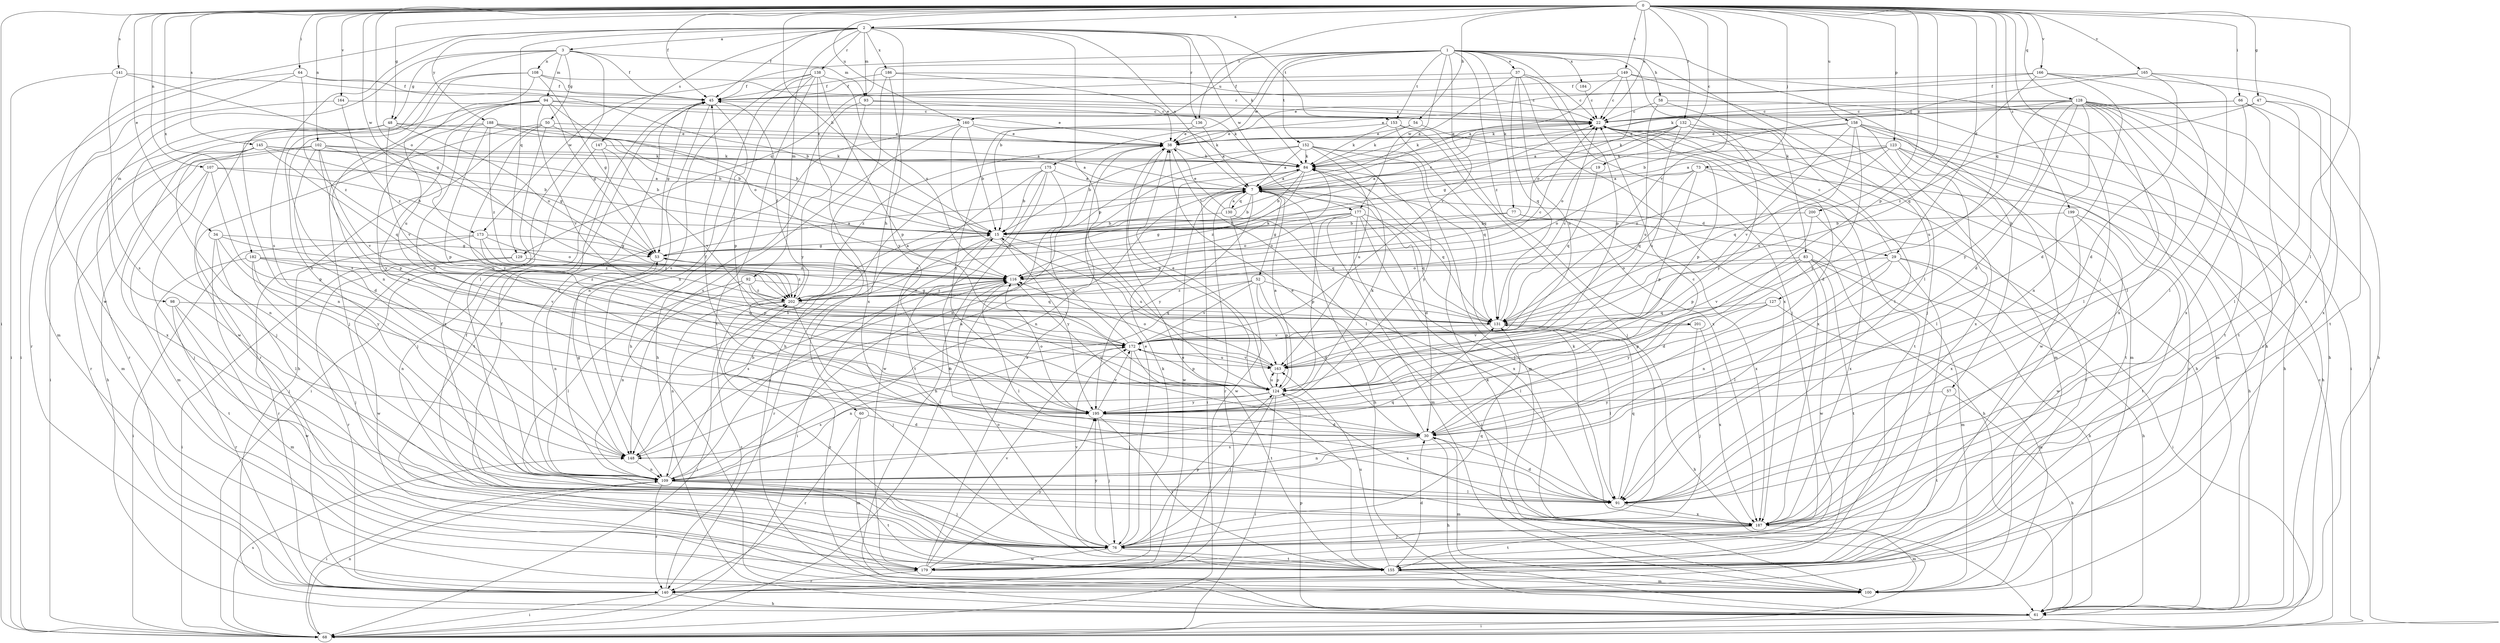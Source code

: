 strict digraph  {
0;
1;
2;
3;
7;
15;
19;
22;
29;
30;
34;
37;
38;
45;
47;
48;
50;
52;
53;
54;
57;
58;
60;
61;
64;
66;
68;
73;
76;
77;
83;
84;
91;
92;
93;
94;
98;
100;
102;
107;
108;
109;
116;
123;
124;
127;
128;
129;
130;
131;
132;
136;
138;
140;
141;
145;
147;
148;
149;
152;
153;
155;
158;
160;
163;
164;
165;
166;
172;
173;
175;
177;
179;
182;
184;
186;
187;
188;
195;
199;
200;
201;
202;
0 -> 2  [label=a];
0 -> 15  [label=b];
0 -> 19  [label=c];
0 -> 22  [label=c];
0 -> 29  [label=d];
0 -> 34  [label=e];
0 -> 45  [label=f];
0 -> 47  [label=g];
0 -> 48  [label=g];
0 -> 54  [label=h];
0 -> 64  [label=i];
0 -> 66  [label=i];
0 -> 68  [label=i];
0 -> 73  [label=j];
0 -> 76  [label=j];
0 -> 91  [label=l];
0 -> 102  [label=n];
0 -> 107  [label=n];
0 -> 116  [label=o];
0 -> 123  [label=p];
0 -> 124  [label=p];
0 -> 127  [label=q];
0 -> 128  [label=q];
0 -> 132  [label=r];
0 -> 136  [label=r];
0 -> 141  [label=s];
0 -> 145  [label=s];
0 -> 149  [label=t];
0 -> 158  [label=u];
0 -> 160  [label=u];
0 -> 164  [label=v];
0 -> 165  [label=v];
0 -> 166  [label=v];
0 -> 172  [label=v];
0 -> 173  [label=w];
0 -> 182  [label=x];
0 -> 199  [label=z];
0 -> 200  [label=z];
1 -> 15  [label=b];
1 -> 37  [label=e];
1 -> 57  [label=h];
1 -> 58  [label=h];
1 -> 77  [label=k];
1 -> 83  [label=k];
1 -> 91  [label=l];
1 -> 124  [label=p];
1 -> 129  [label=q];
1 -> 152  [label=t];
1 -> 153  [label=t];
1 -> 160  [label=u];
1 -> 172  [label=v];
1 -> 173  [label=w];
1 -> 175  [label=w];
1 -> 177  [label=w];
1 -> 184  [label=x];
1 -> 201  [label=z];
2 -> 3  [label=a];
2 -> 7  [label=a];
2 -> 45  [label=f];
2 -> 60  [label=h];
2 -> 84  [label=k];
2 -> 92  [label=m];
2 -> 93  [label=m];
2 -> 124  [label=p];
2 -> 129  [label=q];
2 -> 136  [label=r];
2 -> 138  [label=r];
2 -> 147  [label=s];
2 -> 148  [label=s];
2 -> 153  [label=t];
2 -> 177  [label=w];
2 -> 179  [label=w];
2 -> 186  [label=x];
2 -> 188  [label=y];
3 -> 45  [label=f];
3 -> 48  [label=g];
3 -> 50  [label=g];
3 -> 91  [label=l];
3 -> 93  [label=m];
3 -> 94  [label=m];
3 -> 98  [label=m];
3 -> 108  [label=n];
3 -> 109  [label=n];
7 -> 15  [label=b];
7 -> 29  [label=d];
7 -> 30  [label=d];
7 -> 52  [label=g];
7 -> 61  [label=h];
7 -> 130  [label=q];
7 -> 131  [label=q];
7 -> 140  [label=r];
7 -> 179  [label=w];
7 -> 195  [label=y];
15 -> 53  [label=g];
15 -> 68  [label=i];
15 -> 140  [label=r];
15 -> 163  [label=u];
15 -> 195  [label=y];
19 -> 7  [label=a];
19 -> 131  [label=q];
22 -> 38  [label=e];
22 -> 61  [label=h];
22 -> 84  [label=k];
22 -> 100  [label=m];
22 -> 155  [label=t];
22 -> 187  [label=x];
29 -> 22  [label=c];
29 -> 61  [label=h];
29 -> 68  [label=i];
29 -> 91  [label=l];
29 -> 109  [label=n];
29 -> 116  [label=o];
29 -> 155  [label=t];
30 -> 22  [label=c];
30 -> 38  [label=e];
30 -> 61  [label=h];
30 -> 100  [label=m];
30 -> 109  [label=n];
30 -> 116  [label=o];
30 -> 148  [label=s];
34 -> 53  [label=g];
34 -> 76  [label=j];
34 -> 91  [label=l];
34 -> 195  [label=y];
34 -> 202  [label=z];
37 -> 7  [label=a];
37 -> 22  [label=c];
37 -> 45  [label=f];
37 -> 76  [label=j];
37 -> 131  [label=q];
37 -> 163  [label=u];
37 -> 187  [label=x];
38 -> 84  [label=k];
38 -> 91  [label=l];
38 -> 124  [label=p];
38 -> 202  [label=z];
45 -> 22  [label=c];
45 -> 53  [label=g];
45 -> 109  [label=n];
45 -> 124  [label=p];
47 -> 22  [label=c];
47 -> 91  [label=l];
47 -> 187  [label=x];
47 -> 202  [label=z];
48 -> 15  [label=b];
48 -> 38  [label=e];
48 -> 68  [label=i];
48 -> 76  [label=j];
48 -> 109  [label=n];
48 -> 116  [label=o];
48 -> 172  [label=v];
50 -> 15  [label=b];
50 -> 38  [label=e];
50 -> 61  [label=h];
50 -> 140  [label=r];
50 -> 187  [label=x];
50 -> 195  [label=y];
52 -> 30  [label=d];
52 -> 91  [label=l];
52 -> 124  [label=p];
52 -> 148  [label=s];
52 -> 172  [label=v];
52 -> 202  [label=z];
53 -> 7  [label=a];
53 -> 22  [label=c];
53 -> 109  [label=n];
53 -> 116  [label=o];
54 -> 38  [label=e];
54 -> 84  [label=k];
54 -> 124  [label=p];
57 -> 61  [label=h];
57 -> 155  [label=t];
57 -> 195  [label=y];
58 -> 22  [label=c];
58 -> 68  [label=i];
58 -> 91  [label=l];
58 -> 163  [label=u];
60 -> 30  [label=d];
60 -> 100  [label=m];
60 -> 140  [label=r];
61 -> 68  [label=i];
61 -> 124  [label=p];
64 -> 15  [label=b];
64 -> 45  [label=f];
64 -> 68  [label=i];
64 -> 100  [label=m];
64 -> 202  [label=z];
66 -> 22  [label=c];
66 -> 61  [label=h];
66 -> 84  [label=k];
66 -> 155  [label=t];
66 -> 187  [label=x];
68 -> 22  [label=c];
68 -> 109  [label=n];
68 -> 148  [label=s];
73 -> 7  [label=a];
73 -> 61  [label=h];
73 -> 116  [label=o];
73 -> 124  [label=p];
73 -> 131  [label=q];
73 -> 140  [label=r];
76 -> 38  [label=e];
76 -> 45  [label=f];
76 -> 124  [label=p];
76 -> 131  [label=q];
76 -> 155  [label=t];
76 -> 172  [label=v];
76 -> 179  [label=w];
76 -> 195  [label=y];
77 -> 15  [label=b];
77 -> 61  [label=h];
77 -> 116  [label=o];
77 -> 187  [label=x];
83 -> 30  [label=d];
83 -> 61  [label=h];
83 -> 100  [label=m];
83 -> 116  [label=o];
83 -> 155  [label=t];
83 -> 172  [label=v];
83 -> 179  [label=w];
84 -> 7  [label=a];
84 -> 15  [label=b];
84 -> 68  [label=i];
84 -> 109  [label=n];
84 -> 202  [label=z];
91 -> 15  [label=b];
91 -> 30  [label=d];
91 -> 131  [label=q];
91 -> 187  [label=x];
92 -> 91  [label=l];
92 -> 109  [label=n];
92 -> 131  [label=q];
92 -> 172  [label=v];
92 -> 202  [label=z];
93 -> 22  [label=c];
93 -> 61  [label=h];
93 -> 84  [label=k];
93 -> 195  [label=y];
94 -> 22  [label=c];
94 -> 30  [label=d];
94 -> 38  [label=e];
94 -> 53  [label=g];
94 -> 76  [label=j];
94 -> 116  [label=o];
94 -> 148  [label=s];
94 -> 172  [label=v];
94 -> 179  [label=w];
98 -> 100  [label=m];
98 -> 131  [label=q];
98 -> 140  [label=r];
98 -> 179  [label=w];
100 -> 84  [label=k];
100 -> 202  [label=z];
102 -> 15  [label=b];
102 -> 30  [label=d];
102 -> 53  [label=g];
102 -> 61  [label=h];
102 -> 84  [label=k];
102 -> 124  [label=p];
102 -> 140  [label=r];
102 -> 172  [label=v];
107 -> 7  [label=a];
107 -> 15  [label=b];
107 -> 76  [label=j];
107 -> 100  [label=m];
107 -> 124  [label=p];
108 -> 22  [label=c];
108 -> 45  [label=f];
108 -> 53  [label=g];
108 -> 109  [label=n];
108 -> 148  [label=s];
108 -> 163  [label=u];
109 -> 15  [label=b];
109 -> 45  [label=f];
109 -> 68  [label=i];
109 -> 76  [label=j];
109 -> 91  [label=l];
109 -> 116  [label=o];
109 -> 131  [label=q];
109 -> 140  [label=r];
109 -> 155  [label=t];
116 -> 84  [label=k];
116 -> 91  [label=l];
116 -> 148  [label=s];
116 -> 202  [label=z];
123 -> 7  [label=a];
123 -> 61  [label=h];
123 -> 84  [label=k];
123 -> 91  [label=l];
123 -> 131  [label=q];
123 -> 140  [label=r];
123 -> 155  [label=t];
123 -> 202  [label=z];
124 -> 7  [label=a];
124 -> 38  [label=e];
124 -> 68  [label=i];
124 -> 76  [label=j];
124 -> 148  [label=s];
124 -> 163  [label=u];
124 -> 187  [label=x];
124 -> 195  [label=y];
127 -> 100  [label=m];
127 -> 124  [label=p];
127 -> 131  [label=q];
127 -> 195  [label=y];
128 -> 15  [label=b];
128 -> 22  [label=c];
128 -> 30  [label=d];
128 -> 38  [label=e];
128 -> 61  [label=h];
128 -> 68  [label=i];
128 -> 91  [label=l];
128 -> 109  [label=n];
128 -> 140  [label=r];
128 -> 155  [label=t];
128 -> 163  [label=u];
128 -> 187  [label=x];
128 -> 195  [label=y];
129 -> 68  [label=i];
129 -> 116  [label=o];
129 -> 140  [label=r];
129 -> 179  [label=w];
129 -> 202  [label=z];
130 -> 7  [label=a];
130 -> 15  [label=b];
130 -> 22  [label=c];
130 -> 38  [label=e];
130 -> 131  [label=q];
130 -> 179  [label=w];
131 -> 22  [label=c];
131 -> 53  [label=g];
131 -> 61  [label=h];
131 -> 91  [label=l];
131 -> 172  [label=v];
132 -> 7  [label=a];
132 -> 30  [label=d];
132 -> 38  [label=e];
132 -> 53  [label=g];
132 -> 100  [label=m];
132 -> 116  [label=o];
132 -> 163  [label=u];
132 -> 195  [label=y];
136 -> 7  [label=a];
136 -> 38  [label=e];
136 -> 195  [label=y];
138 -> 45  [label=f];
138 -> 61  [label=h];
138 -> 109  [label=n];
138 -> 116  [label=o];
138 -> 124  [label=p];
138 -> 148  [label=s];
138 -> 155  [label=t];
138 -> 187  [label=x];
140 -> 61  [label=h];
140 -> 68  [label=i];
140 -> 202  [label=z];
141 -> 45  [label=f];
141 -> 53  [label=g];
141 -> 68  [label=i];
141 -> 148  [label=s];
145 -> 7  [label=a];
145 -> 15  [label=b];
145 -> 84  [label=k];
145 -> 100  [label=m];
145 -> 109  [label=n];
145 -> 131  [label=q];
145 -> 187  [label=x];
147 -> 68  [label=i];
147 -> 76  [label=j];
147 -> 84  [label=k];
147 -> 172  [label=v];
148 -> 7  [label=a];
148 -> 53  [label=g];
148 -> 109  [label=n];
149 -> 7  [label=a];
149 -> 22  [label=c];
149 -> 45  [label=f];
149 -> 61  [label=h];
149 -> 76  [label=j];
149 -> 116  [label=o];
152 -> 7  [label=a];
152 -> 15  [label=b];
152 -> 84  [label=k];
152 -> 100  [label=m];
152 -> 109  [label=n];
152 -> 131  [label=q];
152 -> 163  [label=u];
152 -> 195  [label=y];
153 -> 38  [label=e];
153 -> 76  [label=j];
153 -> 84  [label=k];
153 -> 131  [label=q];
153 -> 187  [label=x];
155 -> 30  [label=d];
155 -> 38  [label=e];
155 -> 45  [label=f];
155 -> 100  [label=m];
155 -> 116  [label=o];
155 -> 163  [label=u];
158 -> 38  [label=e];
158 -> 61  [label=h];
158 -> 84  [label=k];
158 -> 100  [label=m];
158 -> 163  [label=u];
158 -> 172  [label=v];
158 -> 179  [label=w];
158 -> 187  [label=x];
158 -> 195  [label=y];
160 -> 15  [label=b];
160 -> 38  [label=e];
160 -> 84  [label=k];
160 -> 148  [label=s];
160 -> 155  [label=t];
160 -> 163  [label=u];
163 -> 116  [label=o];
163 -> 124  [label=p];
163 -> 172  [label=v];
164 -> 22  [label=c];
164 -> 140  [label=r];
164 -> 202  [label=z];
165 -> 30  [label=d];
165 -> 45  [label=f];
165 -> 84  [label=k];
165 -> 91  [label=l];
165 -> 187  [label=x];
166 -> 30  [label=d];
166 -> 38  [label=e];
166 -> 45  [label=f];
166 -> 91  [label=l];
166 -> 131  [label=q];
166 -> 155  [label=t];
172 -> 15  [label=b];
172 -> 76  [label=j];
172 -> 109  [label=n];
172 -> 124  [label=p];
172 -> 155  [label=t];
172 -> 163  [label=u];
173 -> 53  [label=g];
173 -> 68  [label=i];
173 -> 116  [label=o];
173 -> 124  [label=p];
173 -> 140  [label=r];
173 -> 202  [label=z];
175 -> 7  [label=a];
175 -> 15  [label=b];
175 -> 61  [label=h];
175 -> 68  [label=i];
175 -> 148  [label=s];
175 -> 155  [label=t];
175 -> 179  [label=w];
177 -> 15  [label=b];
177 -> 53  [label=g];
177 -> 68  [label=i];
177 -> 91  [label=l];
177 -> 100  [label=m];
177 -> 116  [label=o];
177 -> 124  [label=p];
177 -> 131  [label=q];
177 -> 187  [label=x];
179 -> 38  [label=e];
179 -> 84  [label=k];
179 -> 140  [label=r];
179 -> 172  [label=v];
179 -> 195  [label=y];
182 -> 76  [label=j];
182 -> 109  [label=n];
182 -> 116  [label=o];
182 -> 155  [label=t];
182 -> 172  [label=v];
182 -> 202  [label=z];
184 -> 22  [label=c];
186 -> 22  [label=c];
186 -> 38  [label=e];
186 -> 45  [label=f];
186 -> 61  [label=h];
186 -> 195  [label=y];
187 -> 76  [label=j];
187 -> 84  [label=k];
187 -> 100  [label=m];
187 -> 155  [label=t];
188 -> 7  [label=a];
188 -> 15  [label=b];
188 -> 38  [label=e];
188 -> 124  [label=p];
188 -> 140  [label=r];
188 -> 195  [label=y];
188 -> 202  [label=z];
195 -> 30  [label=d];
195 -> 45  [label=f];
195 -> 76  [label=j];
195 -> 84  [label=k];
195 -> 116  [label=o];
195 -> 155  [label=t];
195 -> 172  [label=v];
199 -> 15  [label=b];
199 -> 155  [label=t];
199 -> 179  [label=w];
199 -> 187  [label=x];
200 -> 15  [label=b];
200 -> 124  [label=p];
200 -> 187  [label=x];
201 -> 76  [label=j];
201 -> 172  [label=v];
201 -> 187  [label=x];
202 -> 7  [label=a];
202 -> 22  [label=c];
202 -> 45  [label=f];
202 -> 68  [label=i];
202 -> 76  [label=j];
202 -> 109  [label=n];
202 -> 116  [label=o];
202 -> 131  [label=q];
}
